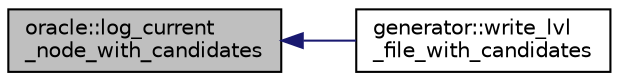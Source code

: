 digraph "oracle::log_current_node_with_candidates"
{
  edge [fontname="Helvetica",fontsize="10",labelfontname="Helvetica",labelfontsize="10"];
  node [fontname="Helvetica",fontsize="10",shape=record];
  rankdir="LR";
  Node6654 [label="oracle::log_current\l_node_with_candidates",height=0.2,width=0.4,color="black", fillcolor="grey75", style="filled", fontcolor="black"];
  Node6654 -> Node6655 [dir="back",color="midnightblue",fontsize="10",style="solid",fontname="Helvetica"];
  Node6655 [label="generator::write_lvl\l_file_with_candidates",height=0.2,width=0.4,color="black", fillcolor="white", style="filled",URL="$d7/d73/classgenerator.html#af3de7a4ba5e1075faa23d47d4c31ca55"];
}
